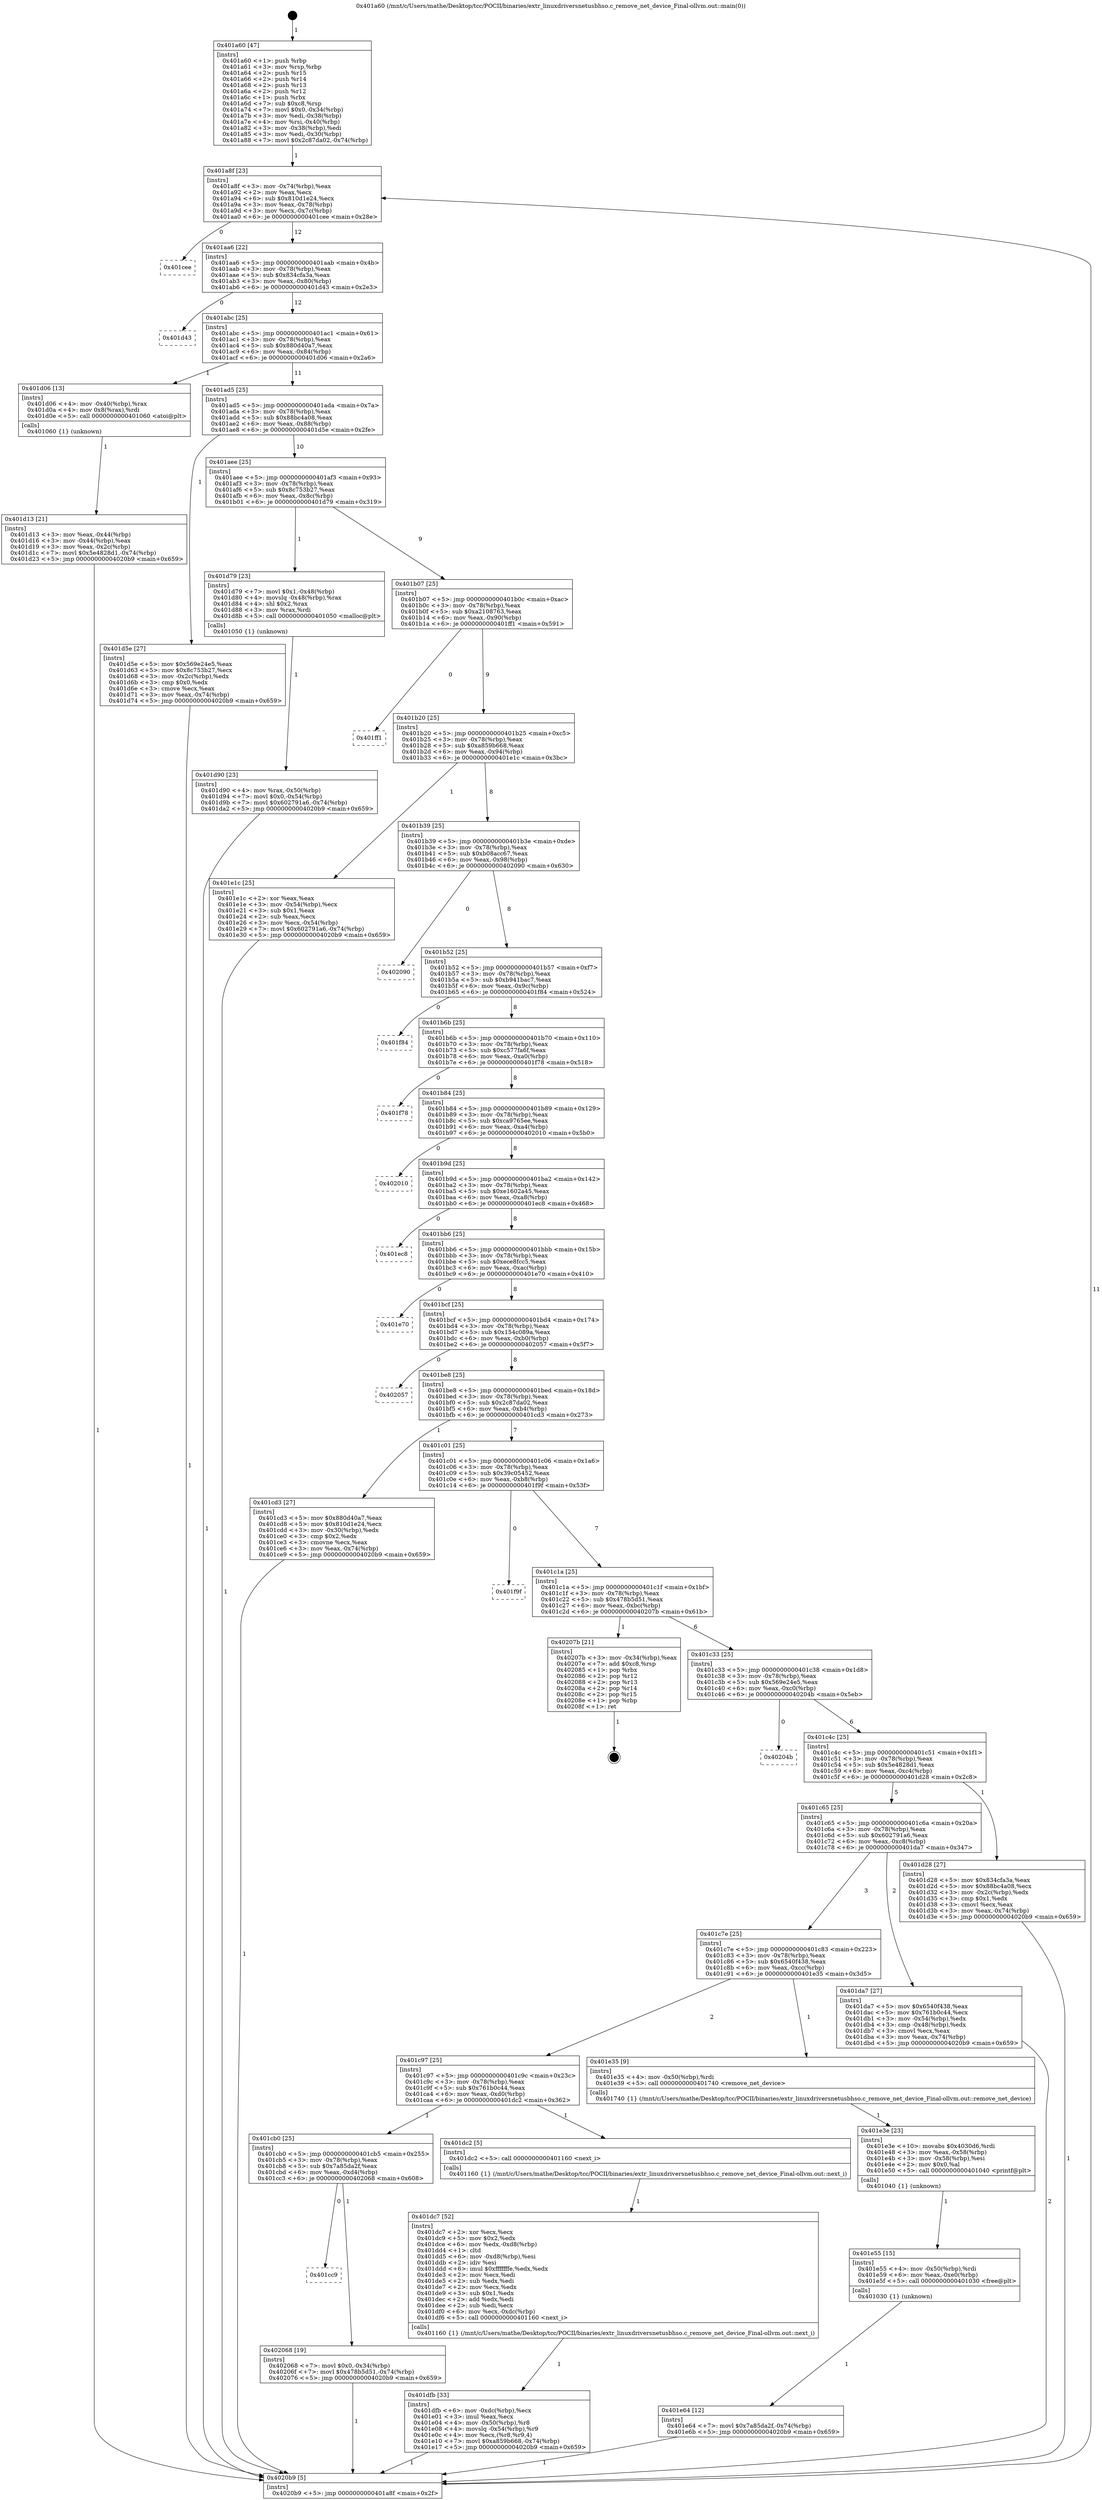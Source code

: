 digraph "0x401a60" {
  label = "0x401a60 (/mnt/c/Users/mathe/Desktop/tcc/POCII/binaries/extr_linuxdriversnetusbhso.c_remove_net_device_Final-ollvm.out::main(0))"
  labelloc = "t"
  node[shape=record]

  Entry [label="",width=0.3,height=0.3,shape=circle,fillcolor=black,style=filled]
  "0x401a8f" [label="{
     0x401a8f [23]\l
     | [instrs]\l
     &nbsp;&nbsp;0x401a8f \<+3\>: mov -0x74(%rbp),%eax\l
     &nbsp;&nbsp;0x401a92 \<+2\>: mov %eax,%ecx\l
     &nbsp;&nbsp;0x401a94 \<+6\>: sub $0x810d1e24,%ecx\l
     &nbsp;&nbsp;0x401a9a \<+3\>: mov %eax,-0x78(%rbp)\l
     &nbsp;&nbsp;0x401a9d \<+3\>: mov %ecx,-0x7c(%rbp)\l
     &nbsp;&nbsp;0x401aa0 \<+6\>: je 0000000000401cee \<main+0x28e\>\l
  }"]
  "0x401cee" [label="{
     0x401cee\l
  }", style=dashed]
  "0x401aa6" [label="{
     0x401aa6 [22]\l
     | [instrs]\l
     &nbsp;&nbsp;0x401aa6 \<+5\>: jmp 0000000000401aab \<main+0x4b\>\l
     &nbsp;&nbsp;0x401aab \<+3\>: mov -0x78(%rbp),%eax\l
     &nbsp;&nbsp;0x401aae \<+5\>: sub $0x834cfa3a,%eax\l
     &nbsp;&nbsp;0x401ab3 \<+3\>: mov %eax,-0x80(%rbp)\l
     &nbsp;&nbsp;0x401ab6 \<+6\>: je 0000000000401d43 \<main+0x2e3\>\l
  }"]
  Exit [label="",width=0.3,height=0.3,shape=circle,fillcolor=black,style=filled,peripheries=2]
  "0x401d43" [label="{
     0x401d43\l
  }", style=dashed]
  "0x401abc" [label="{
     0x401abc [25]\l
     | [instrs]\l
     &nbsp;&nbsp;0x401abc \<+5\>: jmp 0000000000401ac1 \<main+0x61\>\l
     &nbsp;&nbsp;0x401ac1 \<+3\>: mov -0x78(%rbp),%eax\l
     &nbsp;&nbsp;0x401ac4 \<+5\>: sub $0x880d40a7,%eax\l
     &nbsp;&nbsp;0x401ac9 \<+6\>: mov %eax,-0x84(%rbp)\l
     &nbsp;&nbsp;0x401acf \<+6\>: je 0000000000401d06 \<main+0x2a6\>\l
  }"]
  "0x401cc9" [label="{
     0x401cc9\l
  }", style=dashed]
  "0x401d06" [label="{
     0x401d06 [13]\l
     | [instrs]\l
     &nbsp;&nbsp;0x401d06 \<+4\>: mov -0x40(%rbp),%rax\l
     &nbsp;&nbsp;0x401d0a \<+4\>: mov 0x8(%rax),%rdi\l
     &nbsp;&nbsp;0x401d0e \<+5\>: call 0000000000401060 \<atoi@plt\>\l
     | [calls]\l
     &nbsp;&nbsp;0x401060 \{1\} (unknown)\l
  }"]
  "0x401ad5" [label="{
     0x401ad5 [25]\l
     | [instrs]\l
     &nbsp;&nbsp;0x401ad5 \<+5\>: jmp 0000000000401ada \<main+0x7a\>\l
     &nbsp;&nbsp;0x401ada \<+3\>: mov -0x78(%rbp),%eax\l
     &nbsp;&nbsp;0x401add \<+5\>: sub $0x88bc4a08,%eax\l
     &nbsp;&nbsp;0x401ae2 \<+6\>: mov %eax,-0x88(%rbp)\l
     &nbsp;&nbsp;0x401ae8 \<+6\>: je 0000000000401d5e \<main+0x2fe\>\l
  }"]
  "0x402068" [label="{
     0x402068 [19]\l
     | [instrs]\l
     &nbsp;&nbsp;0x402068 \<+7\>: movl $0x0,-0x34(%rbp)\l
     &nbsp;&nbsp;0x40206f \<+7\>: movl $0x478b5d51,-0x74(%rbp)\l
     &nbsp;&nbsp;0x402076 \<+5\>: jmp 00000000004020b9 \<main+0x659\>\l
  }"]
  "0x401d5e" [label="{
     0x401d5e [27]\l
     | [instrs]\l
     &nbsp;&nbsp;0x401d5e \<+5\>: mov $0x569e24e5,%eax\l
     &nbsp;&nbsp;0x401d63 \<+5\>: mov $0x8c753b27,%ecx\l
     &nbsp;&nbsp;0x401d68 \<+3\>: mov -0x2c(%rbp),%edx\l
     &nbsp;&nbsp;0x401d6b \<+3\>: cmp $0x0,%edx\l
     &nbsp;&nbsp;0x401d6e \<+3\>: cmove %ecx,%eax\l
     &nbsp;&nbsp;0x401d71 \<+3\>: mov %eax,-0x74(%rbp)\l
     &nbsp;&nbsp;0x401d74 \<+5\>: jmp 00000000004020b9 \<main+0x659\>\l
  }"]
  "0x401aee" [label="{
     0x401aee [25]\l
     | [instrs]\l
     &nbsp;&nbsp;0x401aee \<+5\>: jmp 0000000000401af3 \<main+0x93\>\l
     &nbsp;&nbsp;0x401af3 \<+3\>: mov -0x78(%rbp),%eax\l
     &nbsp;&nbsp;0x401af6 \<+5\>: sub $0x8c753b27,%eax\l
     &nbsp;&nbsp;0x401afb \<+6\>: mov %eax,-0x8c(%rbp)\l
     &nbsp;&nbsp;0x401b01 \<+6\>: je 0000000000401d79 \<main+0x319\>\l
  }"]
  "0x401e64" [label="{
     0x401e64 [12]\l
     | [instrs]\l
     &nbsp;&nbsp;0x401e64 \<+7\>: movl $0x7a85da2f,-0x74(%rbp)\l
     &nbsp;&nbsp;0x401e6b \<+5\>: jmp 00000000004020b9 \<main+0x659\>\l
  }"]
  "0x401d79" [label="{
     0x401d79 [23]\l
     | [instrs]\l
     &nbsp;&nbsp;0x401d79 \<+7\>: movl $0x1,-0x48(%rbp)\l
     &nbsp;&nbsp;0x401d80 \<+4\>: movslq -0x48(%rbp),%rax\l
     &nbsp;&nbsp;0x401d84 \<+4\>: shl $0x2,%rax\l
     &nbsp;&nbsp;0x401d88 \<+3\>: mov %rax,%rdi\l
     &nbsp;&nbsp;0x401d8b \<+5\>: call 0000000000401050 \<malloc@plt\>\l
     | [calls]\l
     &nbsp;&nbsp;0x401050 \{1\} (unknown)\l
  }"]
  "0x401b07" [label="{
     0x401b07 [25]\l
     | [instrs]\l
     &nbsp;&nbsp;0x401b07 \<+5\>: jmp 0000000000401b0c \<main+0xac\>\l
     &nbsp;&nbsp;0x401b0c \<+3\>: mov -0x78(%rbp),%eax\l
     &nbsp;&nbsp;0x401b0f \<+5\>: sub $0xa2108763,%eax\l
     &nbsp;&nbsp;0x401b14 \<+6\>: mov %eax,-0x90(%rbp)\l
     &nbsp;&nbsp;0x401b1a \<+6\>: je 0000000000401ff1 \<main+0x591\>\l
  }"]
  "0x401e55" [label="{
     0x401e55 [15]\l
     | [instrs]\l
     &nbsp;&nbsp;0x401e55 \<+4\>: mov -0x50(%rbp),%rdi\l
     &nbsp;&nbsp;0x401e59 \<+6\>: mov %eax,-0xe0(%rbp)\l
     &nbsp;&nbsp;0x401e5f \<+5\>: call 0000000000401030 \<free@plt\>\l
     | [calls]\l
     &nbsp;&nbsp;0x401030 \{1\} (unknown)\l
  }"]
  "0x401ff1" [label="{
     0x401ff1\l
  }", style=dashed]
  "0x401b20" [label="{
     0x401b20 [25]\l
     | [instrs]\l
     &nbsp;&nbsp;0x401b20 \<+5\>: jmp 0000000000401b25 \<main+0xc5\>\l
     &nbsp;&nbsp;0x401b25 \<+3\>: mov -0x78(%rbp),%eax\l
     &nbsp;&nbsp;0x401b28 \<+5\>: sub $0xa859b668,%eax\l
     &nbsp;&nbsp;0x401b2d \<+6\>: mov %eax,-0x94(%rbp)\l
     &nbsp;&nbsp;0x401b33 \<+6\>: je 0000000000401e1c \<main+0x3bc\>\l
  }"]
  "0x401e3e" [label="{
     0x401e3e [23]\l
     | [instrs]\l
     &nbsp;&nbsp;0x401e3e \<+10\>: movabs $0x4030d6,%rdi\l
     &nbsp;&nbsp;0x401e48 \<+3\>: mov %eax,-0x58(%rbp)\l
     &nbsp;&nbsp;0x401e4b \<+3\>: mov -0x58(%rbp),%esi\l
     &nbsp;&nbsp;0x401e4e \<+2\>: mov $0x0,%al\l
     &nbsp;&nbsp;0x401e50 \<+5\>: call 0000000000401040 \<printf@plt\>\l
     | [calls]\l
     &nbsp;&nbsp;0x401040 \{1\} (unknown)\l
  }"]
  "0x401e1c" [label="{
     0x401e1c [25]\l
     | [instrs]\l
     &nbsp;&nbsp;0x401e1c \<+2\>: xor %eax,%eax\l
     &nbsp;&nbsp;0x401e1e \<+3\>: mov -0x54(%rbp),%ecx\l
     &nbsp;&nbsp;0x401e21 \<+3\>: sub $0x1,%eax\l
     &nbsp;&nbsp;0x401e24 \<+2\>: sub %eax,%ecx\l
     &nbsp;&nbsp;0x401e26 \<+3\>: mov %ecx,-0x54(%rbp)\l
     &nbsp;&nbsp;0x401e29 \<+7\>: movl $0x602791a6,-0x74(%rbp)\l
     &nbsp;&nbsp;0x401e30 \<+5\>: jmp 00000000004020b9 \<main+0x659\>\l
  }"]
  "0x401b39" [label="{
     0x401b39 [25]\l
     | [instrs]\l
     &nbsp;&nbsp;0x401b39 \<+5\>: jmp 0000000000401b3e \<main+0xde\>\l
     &nbsp;&nbsp;0x401b3e \<+3\>: mov -0x78(%rbp),%eax\l
     &nbsp;&nbsp;0x401b41 \<+5\>: sub $0xb08acc67,%eax\l
     &nbsp;&nbsp;0x401b46 \<+6\>: mov %eax,-0x98(%rbp)\l
     &nbsp;&nbsp;0x401b4c \<+6\>: je 0000000000402090 \<main+0x630\>\l
  }"]
  "0x401dfb" [label="{
     0x401dfb [33]\l
     | [instrs]\l
     &nbsp;&nbsp;0x401dfb \<+6\>: mov -0xdc(%rbp),%ecx\l
     &nbsp;&nbsp;0x401e01 \<+3\>: imul %eax,%ecx\l
     &nbsp;&nbsp;0x401e04 \<+4\>: mov -0x50(%rbp),%r8\l
     &nbsp;&nbsp;0x401e08 \<+4\>: movslq -0x54(%rbp),%r9\l
     &nbsp;&nbsp;0x401e0c \<+4\>: mov %ecx,(%r8,%r9,4)\l
     &nbsp;&nbsp;0x401e10 \<+7\>: movl $0xa859b668,-0x74(%rbp)\l
     &nbsp;&nbsp;0x401e17 \<+5\>: jmp 00000000004020b9 \<main+0x659\>\l
  }"]
  "0x402090" [label="{
     0x402090\l
  }", style=dashed]
  "0x401b52" [label="{
     0x401b52 [25]\l
     | [instrs]\l
     &nbsp;&nbsp;0x401b52 \<+5\>: jmp 0000000000401b57 \<main+0xf7\>\l
     &nbsp;&nbsp;0x401b57 \<+3\>: mov -0x78(%rbp),%eax\l
     &nbsp;&nbsp;0x401b5a \<+5\>: sub $0xb941bac7,%eax\l
     &nbsp;&nbsp;0x401b5f \<+6\>: mov %eax,-0x9c(%rbp)\l
     &nbsp;&nbsp;0x401b65 \<+6\>: je 0000000000401f84 \<main+0x524\>\l
  }"]
  "0x401dc7" [label="{
     0x401dc7 [52]\l
     | [instrs]\l
     &nbsp;&nbsp;0x401dc7 \<+2\>: xor %ecx,%ecx\l
     &nbsp;&nbsp;0x401dc9 \<+5\>: mov $0x2,%edx\l
     &nbsp;&nbsp;0x401dce \<+6\>: mov %edx,-0xd8(%rbp)\l
     &nbsp;&nbsp;0x401dd4 \<+1\>: cltd\l
     &nbsp;&nbsp;0x401dd5 \<+6\>: mov -0xd8(%rbp),%esi\l
     &nbsp;&nbsp;0x401ddb \<+2\>: idiv %esi\l
     &nbsp;&nbsp;0x401ddd \<+6\>: imul $0xfffffffe,%edx,%edx\l
     &nbsp;&nbsp;0x401de3 \<+2\>: mov %ecx,%edi\l
     &nbsp;&nbsp;0x401de5 \<+2\>: sub %edx,%edi\l
     &nbsp;&nbsp;0x401de7 \<+2\>: mov %ecx,%edx\l
     &nbsp;&nbsp;0x401de9 \<+3\>: sub $0x1,%edx\l
     &nbsp;&nbsp;0x401dec \<+2\>: add %edx,%edi\l
     &nbsp;&nbsp;0x401dee \<+2\>: sub %edi,%ecx\l
     &nbsp;&nbsp;0x401df0 \<+6\>: mov %ecx,-0xdc(%rbp)\l
     &nbsp;&nbsp;0x401df6 \<+5\>: call 0000000000401160 \<next_i\>\l
     | [calls]\l
     &nbsp;&nbsp;0x401160 \{1\} (/mnt/c/Users/mathe/Desktop/tcc/POCII/binaries/extr_linuxdriversnetusbhso.c_remove_net_device_Final-ollvm.out::next_i)\l
  }"]
  "0x401f84" [label="{
     0x401f84\l
  }", style=dashed]
  "0x401b6b" [label="{
     0x401b6b [25]\l
     | [instrs]\l
     &nbsp;&nbsp;0x401b6b \<+5\>: jmp 0000000000401b70 \<main+0x110\>\l
     &nbsp;&nbsp;0x401b70 \<+3\>: mov -0x78(%rbp),%eax\l
     &nbsp;&nbsp;0x401b73 \<+5\>: sub $0xc577fa6f,%eax\l
     &nbsp;&nbsp;0x401b78 \<+6\>: mov %eax,-0xa0(%rbp)\l
     &nbsp;&nbsp;0x401b7e \<+6\>: je 0000000000401f78 \<main+0x518\>\l
  }"]
  "0x401cb0" [label="{
     0x401cb0 [25]\l
     | [instrs]\l
     &nbsp;&nbsp;0x401cb0 \<+5\>: jmp 0000000000401cb5 \<main+0x255\>\l
     &nbsp;&nbsp;0x401cb5 \<+3\>: mov -0x78(%rbp),%eax\l
     &nbsp;&nbsp;0x401cb8 \<+5\>: sub $0x7a85da2f,%eax\l
     &nbsp;&nbsp;0x401cbd \<+6\>: mov %eax,-0xd4(%rbp)\l
     &nbsp;&nbsp;0x401cc3 \<+6\>: je 0000000000402068 \<main+0x608\>\l
  }"]
  "0x401f78" [label="{
     0x401f78\l
  }", style=dashed]
  "0x401b84" [label="{
     0x401b84 [25]\l
     | [instrs]\l
     &nbsp;&nbsp;0x401b84 \<+5\>: jmp 0000000000401b89 \<main+0x129\>\l
     &nbsp;&nbsp;0x401b89 \<+3\>: mov -0x78(%rbp),%eax\l
     &nbsp;&nbsp;0x401b8c \<+5\>: sub $0xca9765ee,%eax\l
     &nbsp;&nbsp;0x401b91 \<+6\>: mov %eax,-0xa4(%rbp)\l
     &nbsp;&nbsp;0x401b97 \<+6\>: je 0000000000402010 \<main+0x5b0\>\l
  }"]
  "0x401dc2" [label="{
     0x401dc2 [5]\l
     | [instrs]\l
     &nbsp;&nbsp;0x401dc2 \<+5\>: call 0000000000401160 \<next_i\>\l
     | [calls]\l
     &nbsp;&nbsp;0x401160 \{1\} (/mnt/c/Users/mathe/Desktop/tcc/POCII/binaries/extr_linuxdriversnetusbhso.c_remove_net_device_Final-ollvm.out::next_i)\l
  }"]
  "0x402010" [label="{
     0x402010\l
  }", style=dashed]
  "0x401b9d" [label="{
     0x401b9d [25]\l
     | [instrs]\l
     &nbsp;&nbsp;0x401b9d \<+5\>: jmp 0000000000401ba2 \<main+0x142\>\l
     &nbsp;&nbsp;0x401ba2 \<+3\>: mov -0x78(%rbp),%eax\l
     &nbsp;&nbsp;0x401ba5 \<+5\>: sub $0xe1602a45,%eax\l
     &nbsp;&nbsp;0x401baa \<+6\>: mov %eax,-0xa8(%rbp)\l
     &nbsp;&nbsp;0x401bb0 \<+6\>: je 0000000000401ec8 \<main+0x468\>\l
  }"]
  "0x401c97" [label="{
     0x401c97 [25]\l
     | [instrs]\l
     &nbsp;&nbsp;0x401c97 \<+5\>: jmp 0000000000401c9c \<main+0x23c\>\l
     &nbsp;&nbsp;0x401c9c \<+3\>: mov -0x78(%rbp),%eax\l
     &nbsp;&nbsp;0x401c9f \<+5\>: sub $0x761b0c44,%eax\l
     &nbsp;&nbsp;0x401ca4 \<+6\>: mov %eax,-0xd0(%rbp)\l
     &nbsp;&nbsp;0x401caa \<+6\>: je 0000000000401dc2 \<main+0x362\>\l
  }"]
  "0x401ec8" [label="{
     0x401ec8\l
  }", style=dashed]
  "0x401bb6" [label="{
     0x401bb6 [25]\l
     | [instrs]\l
     &nbsp;&nbsp;0x401bb6 \<+5\>: jmp 0000000000401bbb \<main+0x15b\>\l
     &nbsp;&nbsp;0x401bbb \<+3\>: mov -0x78(%rbp),%eax\l
     &nbsp;&nbsp;0x401bbe \<+5\>: sub $0xece8fcc5,%eax\l
     &nbsp;&nbsp;0x401bc3 \<+6\>: mov %eax,-0xac(%rbp)\l
     &nbsp;&nbsp;0x401bc9 \<+6\>: je 0000000000401e70 \<main+0x410\>\l
  }"]
  "0x401e35" [label="{
     0x401e35 [9]\l
     | [instrs]\l
     &nbsp;&nbsp;0x401e35 \<+4\>: mov -0x50(%rbp),%rdi\l
     &nbsp;&nbsp;0x401e39 \<+5\>: call 0000000000401740 \<remove_net_device\>\l
     | [calls]\l
     &nbsp;&nbsp;0x401740 \{1\} (/mnt/c/Users/mathe/Desktop/tcc/POCII/binaries/extr_linuxdriversnetusbhso.c_remove_net_device_Final-ollvm.out::remove_net_device)\l
  }"]
  "0x401e70" [label="{
     0x401e70\l
  }", style=dashed]
  "0x401bcf" [label="{
     0x401bcf [25]\l
     | [instrs]\l
     &nbsp;&nbsp;0x401bcf \<+5\>: jmp 0000000000401bd4 \<main+0x174\>\l
     &nbsp;&nbsp;0x401bd4 \<+3\>: mov -0x78(%rbp),%eax\l
     &nbsp;&nbsp;0x401bd7 \<+5\>: sub $0x154c089a,%eax\l
     &nbsp;&nbsp;0x401bdc \<+6\>: mov %eax,-0xb0(%rbp)\l
     &nbsp;&nbsp;0x401be2 \<+6\>: je 0000000000402057 \<main+0x5f7\>\l
  }"]
  "0x401c7e" [label="{
     0x401c7e [25]\l
     | [instrs]\l
     &nbsp;&nbsp;0x401c7e \<+5\>: jmp 0000000000401c83 \<main+0x223\>\l
     &nbsp;&nbsp;0x401c83 \<+3\>: mov -0x78(%rbp),%eax\l
     &nbsp;&nbsp;0x401c86 \<+5\>: sub $0x6540f438,%eax\l
     &nbsp;&nbsp;0x401c8b \<+6\>: mov %eax,-0xcc(%rbp)\l
     &nbsp;&nbsp;0x401c91 \<+6\>: je 0000000000401e35 \<main+0x3d5\>\l
  }"]
  "0x402057" [label="{
     0x402057\l
  }", style=dashed]
  "0x401be8" [label="{
     0x401be8 [25]\l
     | [instrs]\l
     &nbsp;&nbsp;0x401be8 \<+5\>: jmp 0000000000401bed \<main+0x18d\>\l
     &nbsp;&nbsp;0x401bed \<+3\>: mov -0x78(%rbp),%eax\l
     &nbsp;&nbsp;0x401bf0 \<+5\>: sub $0x2c87da02,%eax\l
     &nbsp;&nbsp;0x401bf5 \<+6\>: mov %eax,-0xb4(%rbp)\l
     &nbsp;&nbsp;0x401bfb \<+6\>: je 0000000000401cd3 \<main+0x273\>\l
  }"]
  "0x401da7" [label="{
     0x401da7 [27]\l
     | [instrs]\l
     &nbsp;&nbsp;0x401da7 \<+5\>: mov $0x6540f438,%eax\l
     &nbsp;&nbsp;0x401dac \<+5\>: mov $0x761b0c44,%ecx\l
     &nbsp;&nbsp;0x401db1 \<+3\>: mov -0x54(%rbp),%edx\l
     &nbsp;&nbsp;0x401db4 \<+3\>: cmp -0x48(%rbp),%edx\l
     &nbsp;&nbsp;0x401db7 \<+3\>: cmovl %ecx,%eax\l
     &nbsp;&nbsp;0x401dba \<+3\>: mov %eax,-0x74(%rbp)\l
     &nbsp;&nbsp;0x401dbd \<+5\>: jmp 00000000004020b9 \<main+0x659\>\l
  }"]
  "0x401cd3" [label="{
     0x401cd3 [27]\l
     | [instrs]\l
     &nbsp;&nbsp;0x401cd3 \<+5\>: mov $0x880d40a7,%eax\l
     &nbsp;&nbsp;0x401cd8 \<+5\>: mov $0x810d1e24,%ecx\l
     &nbsp;&nbsp;0x401cdd \<+3\>: mov -0x30(%rbp),%edx\l
     &nbsp;&nbsp;0x401ce0 \<+3\>: cmp $0x2,%edx\l
     &nbsp;&nbsp;0x401ce3 \<+3\>: cmovne %ecx,%eax\l
     &nbsp;&nbsp;0x401ce6 \<+3\>: mov %eax,-0x74(%rbp)\l
     &nbsp;&nbsp;0x401ce9 \<+5\>: jmp 00000000004020b9 \<main+0x659\>\l
  }"]
  "0x401c01" [label="{
     0x401c01 [25]\l
     | [instrs]\l
     &nbsp;&nbsp;0x401c01 \<+5\>: jmp 0000000000401c06 \<main+0x1a6\>\l
     &nbsp;&nbsp;0x401c06 \<+3\>: mov -0x78(%rbp),%eax\l
     &nbsp;&nbsp;0x401c09 \<+5\>: sub $0x39c05452,%eax\l
     &nbsp;&nbsp;0x401c0e \<+6\>: mov %eax,-0xb8(%rbp)\l
     &nbsp;&nbsp;0x401c14 \<+6\>: je 0000000000401f9f \<main+0x53f\>\l
  }"]
  "0x4020b9" [label="{
     0x4020b9 [5]\l
     | [instrs]\l
     &nbsp;&nbsp;0x4020b9 \<+5\>: jmp 0000000000401a8f \<main+0x2f\>\l
  }"]
  "0x401a60" [label="{
     0x401a60 [47]\l
     | [instrs]\l
     &nbsp;&nbsp;0x401a60 \<+1\>: push %rbp\l
     &nbsp;&nbsp;0x401a61 \<+3\>: mov %rsp,%rbp\l
     &nbsp;&nbsp;0x401a64 \<+2\>: push %r15\l
     &nbsp;&nbsp;0x401a66 \<+2\>: push %r14\l
     &nbsp;&nbsp;0x401a68 \<+2\>: push %r13\l
     &nbsp;&nbsp;0x401a6a \<+2\>: push %r12\l
     &nbsp;&nbsp;0x401a6c \<+1\>: push %rbx\l
     &nbsp;&nbsp;0x401a6d \<+7\>: sub $0xc8,%rsp\l
     &nbsp;&nbsp;0x401a74 \<+7\>: movl $0x0,-0x34(%rbp)\l
     &nbsp;&nbsp;0x401a7b \<+3\>: mov %edi,-0x38(%rbp)\l
     &nbsp;&nbsp;0x401a7e \<+4\>: mov %rsi,-0x40(%rbp)\l
     &nbsp;&nbsp;0x401a82 \<+3\>: mov -0x38(%rbp),%edi\l
     &nbsp;&nbsp;0x401a85 \<+3\>: mov %edi,-0x30(%rbp)\l
     &nbsp;&nbsp;0x401a88 \<+7\>: movl $0x2c87da02,-0x74(%rbp)\l
  }"]
  "0x401d13" [label="{
     0x401d13 [21]\l
     | [instrs]\l
     &nbsp;&nbsp;0x401d13 \<+3\>: mov %eax,-0x44(%rbp)\l
     &nbsp;&nbsp;0x401d16 \<+3\>: mov -0x44(%rbp),%eax\l
     &nbsp;&nbsp;0x401d19 \<+3\>: mov %eax,-0x2c(%rbp)\l
     &nbsp;&nbsp;0x401d1c \<+7\>: movl $0x5e4828d1,-0x74(%rbp)\l
     &nbsp;&nbsp;0x401d23 \<+5\>: jmp 00000000004020b9 \<main+0x659\>\l
  }"]
  "0x401d90" [label="{
     0x401d90 [23]\l
     | [instrs]\l
     &nbsp;&nbsp;0x401d90 \<+4\>: mov %rax,-0x50(%rbp)\l
     &nbsp;&nbsp;0x401d94 \<+7\>: movl $0x0,-0x54(%rbp)\l
     &nbsp;&nbsp;0x401d9b \<+7\>: movl $0x602791a6,-0x74(%rbp)\l
     &nbsp;&nbsp;0x401da2 \<+5\>: jmp 00000000004020b9 \<main+0x659\>\l
  }"]
  "0x401f9f" [label="{
     0x401f9f\l
  }", style=dashed]
  "0x401c1a" [label="{
     0x401c1a [25]\l
     | [instrs]\l
     &nbsp;&nbsp;0x401c1a \<+5\>: jmp 0000000000401c1f \<main+0x1bf\>\l
     &nbsp;&nbsp;0x401c1f \<+3\>: mov -0x78(%rbp),%eax\l
     &nbsp;&nbsp;0x401c22 \<+5\>: sub $0x478b5d51,%eax\l
     &nbsp;&nbsp;0x401c27 \<+6\>: mov %eax,-0xbc(%rbp)\l
     &nbsp;&nbsp;0x401c2d \<+6\>: je 000000000040207b \<main+0x61b\>\l
  }"]
  "0x401c65" [label="{
     0x401c65 [25]\l
     | [instrs]\l
     &nbsp;&nbsp;0x401c65 \<+5\>: jmp 0000000000401c6a \<main+0x20a\>\l
     &nbsp;&nbsp;0x401c6a \<+3\>: mov -0x78(%rbp),%eax\l
     &nbsp;&nbsp;0x401c6d \<+5\>: sub $0x602791a6,%eax\l
     &nbsp;&nbsp;0x401c72 \<+6\>: mov %eax,-0xc8(%rbp)\l
     &nbsp;&nbsp;0x401c78 \<+6\>: je 0000000000401da7 \<main+0x347\>\l
  }"]
  "0x40207b" [label="{
     0x40207b [21]\l
     | [instrs]\l
     &nbsp;&nbsp;0x40207b \<+3\>: mov -0x34(%rbp),%eax\l
     &nbsp;&nbsp;0x40207e \<+7\>: add $0xc8,%rsp\l
     &nbsp;&nbsp;0x402085 \<+1\>: pop %rbx\l
     &nbsp;&nbsp;0x402086 \<+2\>: pop %r12\l
     &nbsp;&nbsp;0x402088 \<+2\>: pop %r13\l
     &nbsp;&nbsp;0x40208a \<+2\>: pop %r14\l
     &nbsp;&nbsp;0x40208c \<+2\>: pop %r15\l
     &nbsp;&nbsp;0x40208e \<+1\>: pop %rbp\l
     &nbsp;&nbsp;0x40208f \<+1\>: ret\l
  }"]
  "0x401c33" [label="{
     0x401c33 [25]\l
     | [instrs]\l
     &nbsp;&nbsp;0x401c33 \<+5\>: jmp 0000000000401c38 \<main+0x1d8\>\l
     &nbsp;&nbsp;0x401c38 \<+3\>: mov -0x78(%rbp),%eax\l
     &nbsp;&nbsp;0x401c3b \<+5\>: sub $0x569e24e5,%eax\l
     &nbsp;&nbsp;0x401c40 \<+6\>: mov %eax,-0xc0(%rbp)\l
     &nbsp;&nbsp;0x401c46 \<+6\>: je 000000000040204b \<main+0x5eb\>\l
  }"]
  "0x401d28" [label="{
     0x401d28 [27]\l
     | [instrs]\l
     &nbsp;&nbsp;0x401d28 \<+5\>: mov $0x834cfa3a,%eax\l
     &nbsp;&nbsp;0x401d2d \<+5\>: mov $0x88bc4a08,%ecx\l
     &nbsp;&nbsp;0x401d32 \<+3\>: mov -0x2c(%rbp),%edx\l
     &nbsp;&nbsp;0x401d35 \<+3\>: cmp $0x1,%edx\l
     &nbsp;&nbsp;0x401d38 \<+3\>: cmovl %ecx,%eax\l
     &nbsp;&nbsp;0x401d3b \<+3\>: mov %eax,-0x74(%rbp)\l
     &nbsp;&nbsp;0x401d3e \<+5\>: jmp 00000000004020b9 \<main+0x659\>\l
  }"]
  "0x40204b" [label="{
     0x40204b\l
  }", style=dashed]
  "0x401c4c" [label="{
     0x401c4c [25]\l
     | [instrs]\l
     &nbsp;&nbsp;0x401c4c \<+5\>: jmp 0000000000401c51 \<main+0x1f1\>\l
     &nbsp;&nbsp;0x401c51 \<+3\>: mov -0x78(%rbp),%eax\l
     &nbsp;&nbsp;0x401c54 \<+5\>: sub $0x5e4828d1,%eax\l
     &nbsp;&nbsp;0x401c59 \<+6\>: mov %eax,-0xc4(%rbp)\l
     &nbsp;&nbsp;0x401c5f \<+6\>: je 0000000000401d28 \<main+0x2c8\>\l
  }"]
  Entry -> "0x401a60" [label=" 1"]
  "0x401a8f" -> "0x401cee" [label=" 0"]
  "0x401a8f" -> "0x401aa6" [label=" 12"]
  "0x40207b" -> Exit [label=" 1"]
  "0x401aa6" -> "0x401d43" [label=" 0"]
  "0x401aa6" -> "0x401abc" [label=" 12"]
  "0x402068" -> "0x4020b9" [label=" 1"]
  "0x401abc" -> "0x401d06" [label=" 1"]
  "0x401abc" -> "0x401ad5" [label=" 11"]
  "0x401cb0" -> "0x401cc9" [label=" 0"]
  "0x401ad5" -> "0x401d5e" [label=" 1"]
  "0x401ad5" -> "0x401aee" [label=" 10"]
  "0x401cb0" -> "0x402068" [label=" 1"]
  "0x401aee" -> "0x401d79" [label=" 1"]
  "0x401aee" -> "0x401b07" [label=" 9"]
  "0x401e64" -> "0x4020b9" [label=" 1"]
  "0x401b07" -> "0x401ff1" [label=" 0"]
  "0x401b07" -> "0x401b20" [label=" 9"]
  "0x401e55" -> "0x401e64" [label=" 1"]
  "0x401b20" -> "0x401e1c" [label=" 1"]
  "0x401b20" -> "0x401b39" [label=" 8"]
  "0x401e3e" -> "0x401e55" [label=" 1"]
  "0x401b39" -> "0x402090" [label=" 0"]
  "0x401b39" -> "0x401b52" [label=" 8"]
  "0x401e35" -> "0x401e3e" [label=" 1"]
  "0x401b52" -> "0x401f84" [label=" 0"]
  "0x401b52" -> "0x401b6b" [label=" 8"]
  "0x401e1c" -> "0x4020b9" [label=" 1"]
  "0x401b6b" -> "0x401f78" [label=" 0"]
  "0x401b6b" -> "0x401b84" [label=" 8"]
  "0x401dfb" -> "0x4020b9" [label=" 1"]
  "0x401b84" -> "0x402010" [label=" 0"]
  "0x401b84" -> "0x401b9d" [label=" 8"]
  "0x401dc7" -> "0x401dfb" [label=" 1"]
  "0x401b9d" -> "0x401ec8" [label=" 0"]
  "0x401b9d" -> "0x401bb6" [label=" 8"]
  "0x401c97" -> "0x401cb0" [label=" 1"]
  "0x401bb6" -> "0x401e70" [label=" 0"]
  "0x401bb6" -> "0x401bcf" [label=" 8"]
  "0x401c97" -> "0x401dc2" [label=" 1"]
  "0x401bcf" -> "0x402057" [label=" 0"]
  "0x401bcf" -> "0x401be8" [label=" 8"]
  "0x401c7e" -> "0x401c97" [label=" 2"]
  "0x401be8" -> "0x401cd3" [label=" 1"]
  "0x401be8" -> "0x401c01" [label=" 7"]
  "0x401cd3" -> "0x4020b9" [label=" 1"]
  "0x401a60" -> "0x401a8f" [label=" 1"]
  "0x4020b9" -> "0x401a8f" [label=" 11"]
  "0x401d06" -> "0x401d13" [label=" 1"]
  "0x401d13" -> "0x4020b9" [label=" 1"]
  "0x401c7e" -> "0x401e35" [label=" 1"]
  "0x401c01" -> "0x401f9f" [label=" 0"]
  "0x401c01" -> "0x401c1a" [label=" 7"]
  "0x401da7" -> "0x4020b9" [label=" 2"]
  "0x401c1a" -> "0x40207b" [label=" 1"]
  "0x401c1a" -> "0x401c33" [label=" 6"]
  "0x401c65" -> "0x401c7e" [label=" 3"]
  "0x401c33" -> "0x40204b" [label=" 0"]
  "0x401c33" -> "0x401c4c" [label=" 6"]
  "0x401c65" -> "0x401da7" [label=" 2"]
  "0x401c4c" -> "0x401d28" [label=" 1"]
  "0x401c4c" -> "0x401c65" [label=" 5"]
  "0x401d28" -> "0x4020b9" [label=" 1"]
  "0x401d5e" -> "0x4020b9" [label=" 1"]
  "0x401d79" -> "0x401d90" [label=" 1"]
  "0x401d90" -> "0x4020b9" [label=" 1"]
  "0x401dc2" -> "0x401dc7" [label=" 1"]
}
